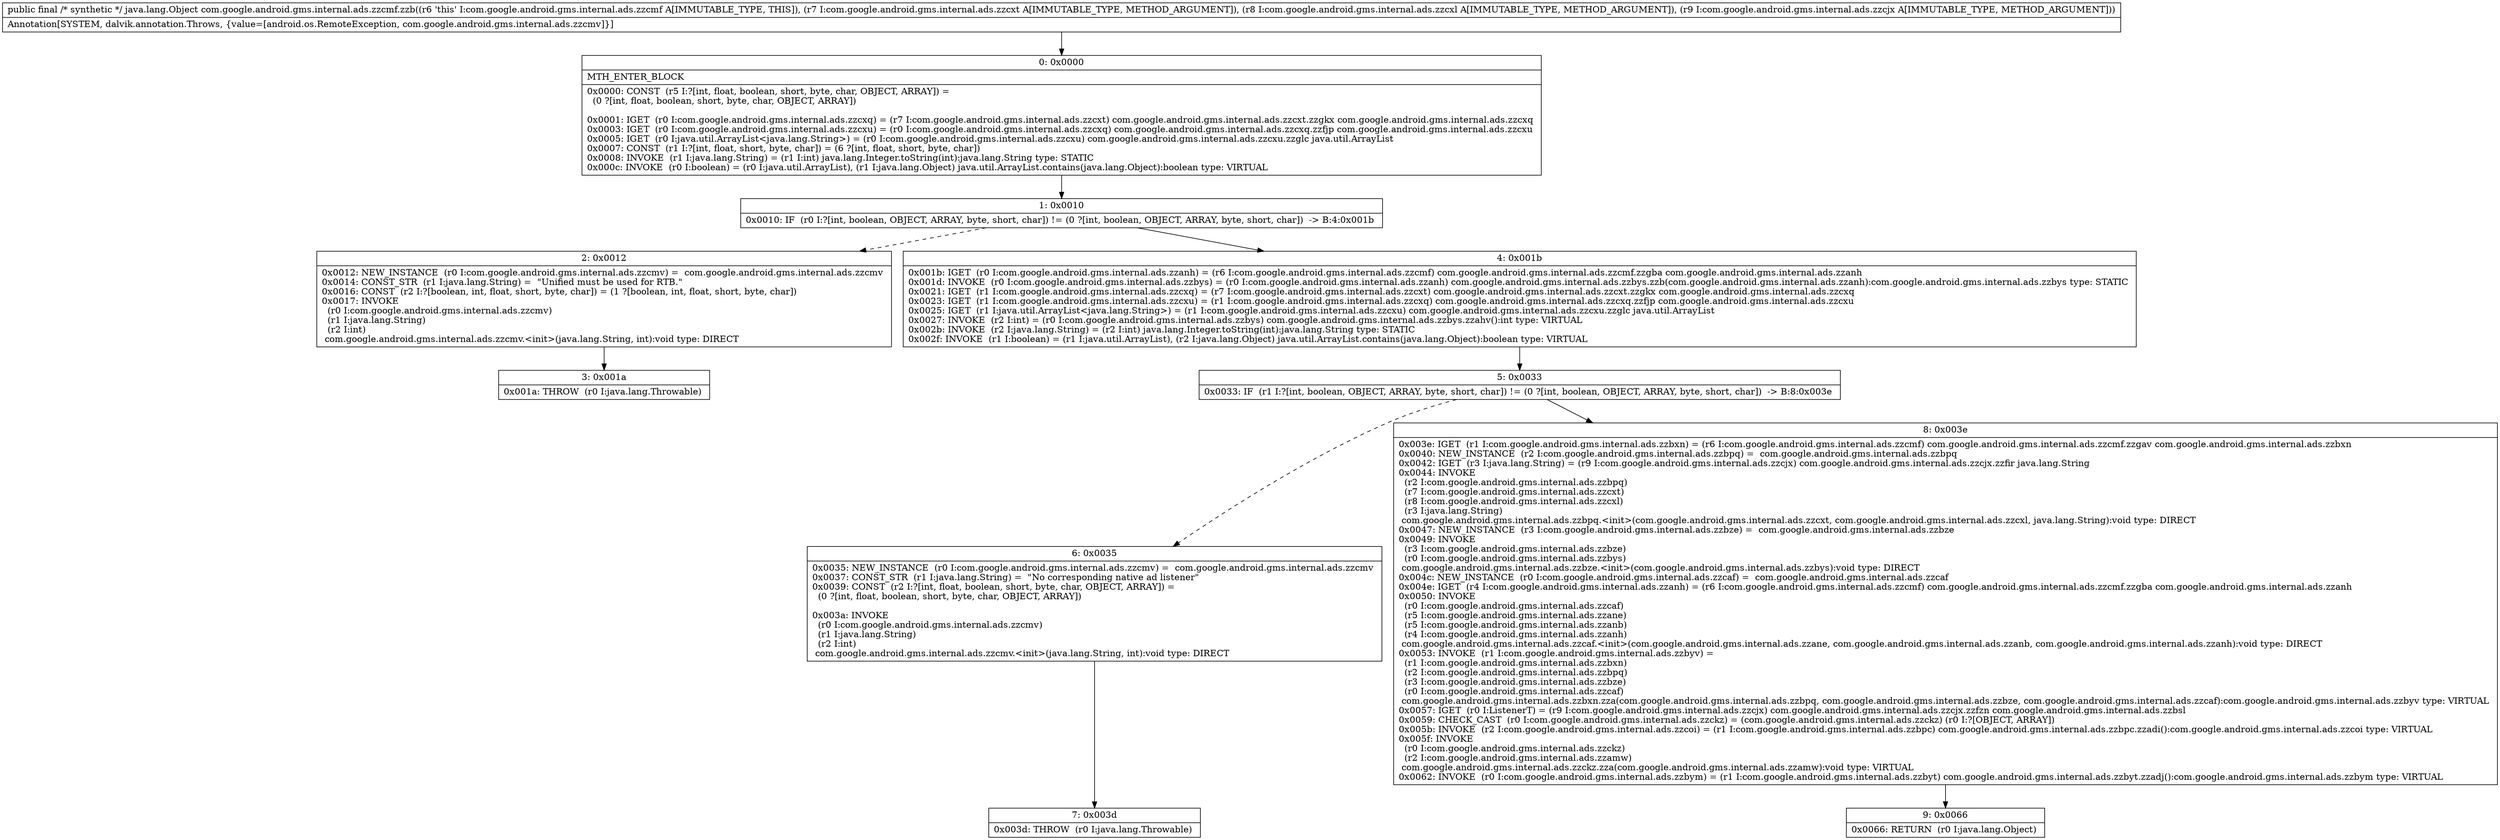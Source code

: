 digraph "CFG forcom.google.android.gms.internal.ads.zzcmf.zzb(Lcom\/google\/android\/gms\/internal\/ads\/zzcxt;Lcom\/google\/android\/gms\/internal\/ads\/zzcxl;Lcom\/google\/android\/gms\/internal\/ads\/zzcjx;)Ljava\/lang\/Object;" {
Node_0 [shape=record,label="{0\:\ 0x0000|MTH_ENTER_BLOCK\l|0x0000: CONST  (r5 I:?[int, float, boolean, short, byte, char, OBJECT, ARRAY]) = \l  (0 ?[int, float, boolean, short, byte, char, OBJECT, ARRAY])\l \l0x0001: IGET  (r0 I:com.google.android.gms.internal.ads.zzcxq) = (r7 I:com.google.android.gms.internal.ads.zzcxt) com.google.android.gms.internal.ads.zzcxt.zzgkx com.google.android.gms.internal.ads.zzcxq \l0x0003: IGET  (r0 I:com.google.android.gms.internal.ads.zzcxu) = (r0 I:com.google.android.gms.internal.ads.zzcxq) com.google.android.gms.internal.ads.zzcxq.zzfjp com.google.android.gms.internal.ads.zzcxu \l0x0005: IGET  (r0 I:java.util.ArrayList\<java.lang.String\>) = (r0 I:com.google.android.gms.internal.ads.zzcxu) com.google.android.gms.internal.ads.zzcxu.zzglc java.util.ArrayList \l0x0007: CONST  (r1 I:?[int, float, short, byte, char]) = (6 ?[int, float, short, byte, char]) \l0x0008: INVOKE  (r1 I:java.lang.String) = (r1 I:int) java.lang.Integer.toString(int):java.lang.String type: STATIC \l0x000c: INVOKE  (r0 I:boolean) = (r0 I:java.util.ArrayList), (r1 I:java.lang.Object) java.util.ArrayList.contains(java.lang.Object):boolean type: VIRTUAL \l}"];
Node_1 [shape=record,label="{1\:\ 0x0010|0x0010: IF  (r0 I:?[int, boolean, OBJECT, ARRAY, byte, short, char]) != (0 ?[int, boolean, OBJECT, ARRAY, byte, short, char])  \-\> B:4:0x001b \l}"];
Node_2 [shape=record,label="{2\:\ 0x0012|0x0012: NEW_INSTANCE  (r0 I:com.google.android.gms.internal.ads.zzcmv) =  com.google.android.gms.internal.ads.zzcmv \l0x0014: CONST_STR  (r1 I:java.lang.String) =  \"Unified must be used for RTB.\" \l0x0016: CONST  (r2 I:?[boolean, int, float, short, byte, char]) = (1 ?[boolean, int, float, short, byte, char]) \l0x0017: INVOKE  \l  (r0 I:com.google.android.gms.internal.ads.zzcmv)\l  (r1 I:java.lang.String)\l  (r2 I:int)\l com.google.android.gms.internal.ads.zzcmv.\<init\>(java.lang.String, int):void type: DIRECT \l}"];
Node_3 [shape=record,label="{3\:\ 0x001a|0x001a: THROW  (r0 I:java.lang.Throwable) \l}"];
Node_4 [shape=record,label="{4\:\ 0x001b|0x001b: IGET  (r0 I:com.google.android.gms.internal.ads.zzanh) = (r6 I:com.google.android.gms.internal.ads.zzcmf) com.google.android.gms.internal.ads.zzcmf.zzgba com.google.android.gms.internal.ads.zzanh \l0x001d: INVOKE  (r0 I:com.google.android.gms.internal.ads.zzbys) = (r0 I:com.google.android.gms.internal.ads.zzanh) com.google.android.gms.internal.ads.zzbys.zzb(com.google.android.gms.internal.ads.zzanh):com.google.android.gms.internal.ads.zzbys type: STATIC \l0x0021: IGET  (r1 I:com.google.android.gms.internal.ads.zzcxq) = (r7 I:com.google.android.gms.internal.ads.zzcxt) com.google.android.gms.internal.ads.zzcxt.zzgkx com.google.android.gms.internal.ads.zzcxq \l0x0023: IGET  (r1 I:com.google.android.gms.internal.ads.zzcxu) = (r1 I:com.google.android.gms.internal.ads.zzcxq) com.google.android.gms.internal.ads.zzcxq.zzfjp com.google.android.gms.internal.ads.zzcxu \l0x0025: IGET  (r1 I:java.util.ArrayList\<java.lang.String\>) = (r1 I:com.google.android.gms.internal.ads.zzcxu) com.google.android.gms.internal.ads.zzcxu.zzglc java.util.ArrayList \l0x0027: INVOKE  (r2 I:int) = (r0 I:com.google.android.gms.internal.ads.zzbys) com.google.android.gms.internal.ads.zzbys.zzahv():int type: VIRTUAL \l0x002b: INVOKE  (r2 I:java.lang.String) = (r2 I:int) java.lang.Integer.toString(int):java.lang.String type: STATIC \l0x002f: INVOKE  (r1 I:boolean) = (r1 I:java.util.ArrayList), (r2 I:java.lang.Object) java.util.ArrayList.contains(java.lang.Object):boolean type: VIRTUAL \l}"];
Node_5 [shape=record,label="{5\:\ 0x0033|0x0033: IF  (r1 I:?[int, boolean, OBJECT, ARRAY, byte, short, char]) != (0 ?[int, boolean, OBJECT, ARRAY, byte, short, char])  \-\> B:8:0x003e \l}"];
Node_6 [shape=record,label="{6\:\ 0x0035|0x0035: NEW_INSTANCE  (r0 I:com.google.android.gms.internal.ads.zzcmv) =  com.google.android.gms.internal.ads.zzcmv \l0x0037: CONST_STR  (r1 I:java.lang.String) =  \"No corresponding native ad listener\" \l0x0039: CONST  (r2 I:?[int, float, boolean, short, byte, char, OBJECT, ARRAY]) = \l  (0 ?[int, float, boolean, short, byte, char, OBJECT, ARRAY])\l \l0x003a: INVOKE  \l  (r0 I:com.google.android.gms.internal.ads.zzcmv)\l  (r1 I:java.lang.String)\l  (r2 I:int)\l com.google.android.gms.internal.ads.zzcmv.\<init\>(java.lang.String, int):void type: DIRECT \l}"];
Node_7 [shape=record,label="{7\:\ 0x003d|0x003d: THROW  (r0 I:java.lang.Throwable) \l}"];
Node_8 [shape=record,label="{8\:\ 0x003e|0x003e: IGET  (r1 I:com.google.android.gms.internal.ads.zzbxn) = (r6 I:com.google.android.gms.internal.ads.zzcmf) com.google.android.gms.internal.ads.zzcmf.zzgav com.google.android.gms.internal.ads.zzbxn \l0x0040: NEW_INSTANCE  (r2 I:com.google.android.gms.internal.ads.zzbpq) =  com.google.android.gms.internal.ads.zzbpq \l0x0042: IGET  (r3 I:java.lang.String) = (r9 I:com.google.android.gms.internal.ads.zzcjx) com.google.android.gms.internal.ads.zzcjx.zzfir java.lang.String \l0x0044: INVOKE  \l  (r2 I:com.google.android.gms.internal.ads.zzbpq)\l  (r7 I:com.google.android.gms.internal.ads.zzcxt)\l  (r8 I:com.google.android.gms.internal.ads.zzcxl)\l  (r3 I:java.lang.String)\l com.google.android.gms.internal.ads.zzbpq.\<init\>(com.google.android.gms.internal.ads.zzcxt, com.google.android.gms.internal.ads.zzcxl, java.lang.String):void type: DIRECT \l0x0047: NEW_INSTANCE  (r3 I:com.google.android.gms.internal.ads.zzbze) =  com.google.android.gms.internal.ads.zzbze \l0x0049: INVOKE  \l  (r3 I:com.google.android.gms.internal.ads.zzbze)\l  (r0 I:com.google.android.gms.internal.ads.zzbys)\l com.google.android.gms.internal.ads.zzbze.\<init\>(com.google.android.gms.internal.ads.zzbys):void type: DIRECT \l0x004c: NEW_INSTANCE  (r0 I:com.google.android.gms.internal.ads.zzcaf) =  com.google.android.gms.internal.ads.zzcaf \l0x004e: IGET  (r4 I:com.google.android.gms.internal.ads.zzanh) = (r6 I:com.google.android.gms.internal.ads.zzcmf) com.google.android.gms.internal.ads.zzcmf.zzgba com.google.android.gms.internal.ads.zzanh \l0x0050: INVOKE  \l  (r0 I:com.google.android.gms.internal.ads.zzcaf)\l  (r5 I:com.google.android.gms.internal.ads.zzane)\l  (r5 I:com.google.android.gms.internal.ads.zzanb)\l  (r4 I:com.google.android.gms.internal.ads.zzanh)\l com.google.android.gms.internal.ads.zzcaf.\<init\>(com.google.android.gms.internal.ads.zzane, com.google.android.gms.internal.ads.zzanb, com.google.android.gms.internal.ads.zzanh):void type: DIRECT \l0x0053: INVOKE  (r1 I:com.google.android.gms.internal.ads.zzbyv) = \l  (r1 I:com.google.android.gms.internal.ads.zzbxn)\l  (r2 I:com.google.android.gms.internal.ads.zzbpq)\l  (r3 I:com.google.android.gms.internal.ads.zzbze)\l  (r0 I:com.google.android.gms.internal.ads.zzcaf)\l com.google.android.gms.internal.ads.zzbxn.zza(com.google.android.gms.internal.ads.zzbpq, com.google.android.gms.internal.ads.zzbze, com.google.android.gms.internal.ads.zzcaf):com.google.android.gms.internal.ads.zzbyv type: VIRTUAL \l0x0057: IGET  (r0 I:ListenerT) = (r9 I:com.google.android.gms.internal.ads.zzcjx) com.google.android.gms.internal.ads.zzcjx.zzfzn com.google.android.gms.internal.ads.zzbsl \l0x0059: CHECK_CAST  (r0 I:com.google.android.gms.internal.ads.zzckz) = (com.google.android.gms.internal.ads.zzckz) (r0 I:?[OBJECT, ARRAY]) \l0x005b: INVOKE  (r2 I:com.google.android.gms.internal.ads.zzcoi) = (r1 I:com.google.android.gms.internal.ads.zzbpc) com.google.android.gms.internal.ads.zzbpc.zzadi():com.google.android.gms.internal.ads.zzcoi type: VIRTUAL \l0x005f: INVOKE  \l  (r0 I:com.google.android.gms.internal.ads.zzckz)\l  (r2 I:com.google.android.gms.internal.ads.zzamw)\l com.google.android.gms.internal.ads.zzckz.zza(com.google.android.gms.internal.ads.zzamw):void type: VIRTUAL \l0x0062: INVOKE  (r0 I:com.google.android.gms.internal.ads.zzbym) = (r1 I:com.google.android.gms.internal.ads.zzbyt) com.google.android.gms.internal.ads.zzbyt.zzadj():com.google.android.gms.internal.ads.zzbym type: VIRTUAL \l}"];
Node_9 [shape=record,label="{9\:\ 0x0066|0x0066: RETURN  (r0 I:java.lang.Object) \l}"];
MethodNode[shape=record,label="{public final \/* synthetic *\/ java.lang.Object com.google.android.gms.internal.ads.zzcmf.zzb((r6 'this' I:com.google.android.gms.internal.ads.zzcmf A[IMMUTABLE_TYPE, THIS]), (r7 I:com.google.android.gms.internal.ads.zzcxt A[IMMUTABLE_TYPE, METHOD_ARGUMENT]), (r8 I:com.google.android.gms.internal.ads.zzcxl A[IMMUTABLE_TYPE, METHOD_ARGUMENT]), (r9 I:com.google.android.gms.internal.ads.zzcjx A[IMMUTABLE_TYPE, METHOD_ARGUMENT]))  | Annotation[SYSTEM, dalvik.annotation.Throws, \{value=[android.os.RemoteException, com.google.android.gms.internal.ads.zzcmv]\}]\l}"];
MethodNode -> Node_0;
Node_0 -> Node_1;
Node_1 -> Node_2[style=dashed];
Node_1 -> Node_4;
Node_2 -> Node_3;
Node_4 -> Node_5;
Node_5 -> Node_6[style=dashed];
Node_5 -> Node_8;
Node_6 -> Node_7;
Node_8 -> Node_9;
}

